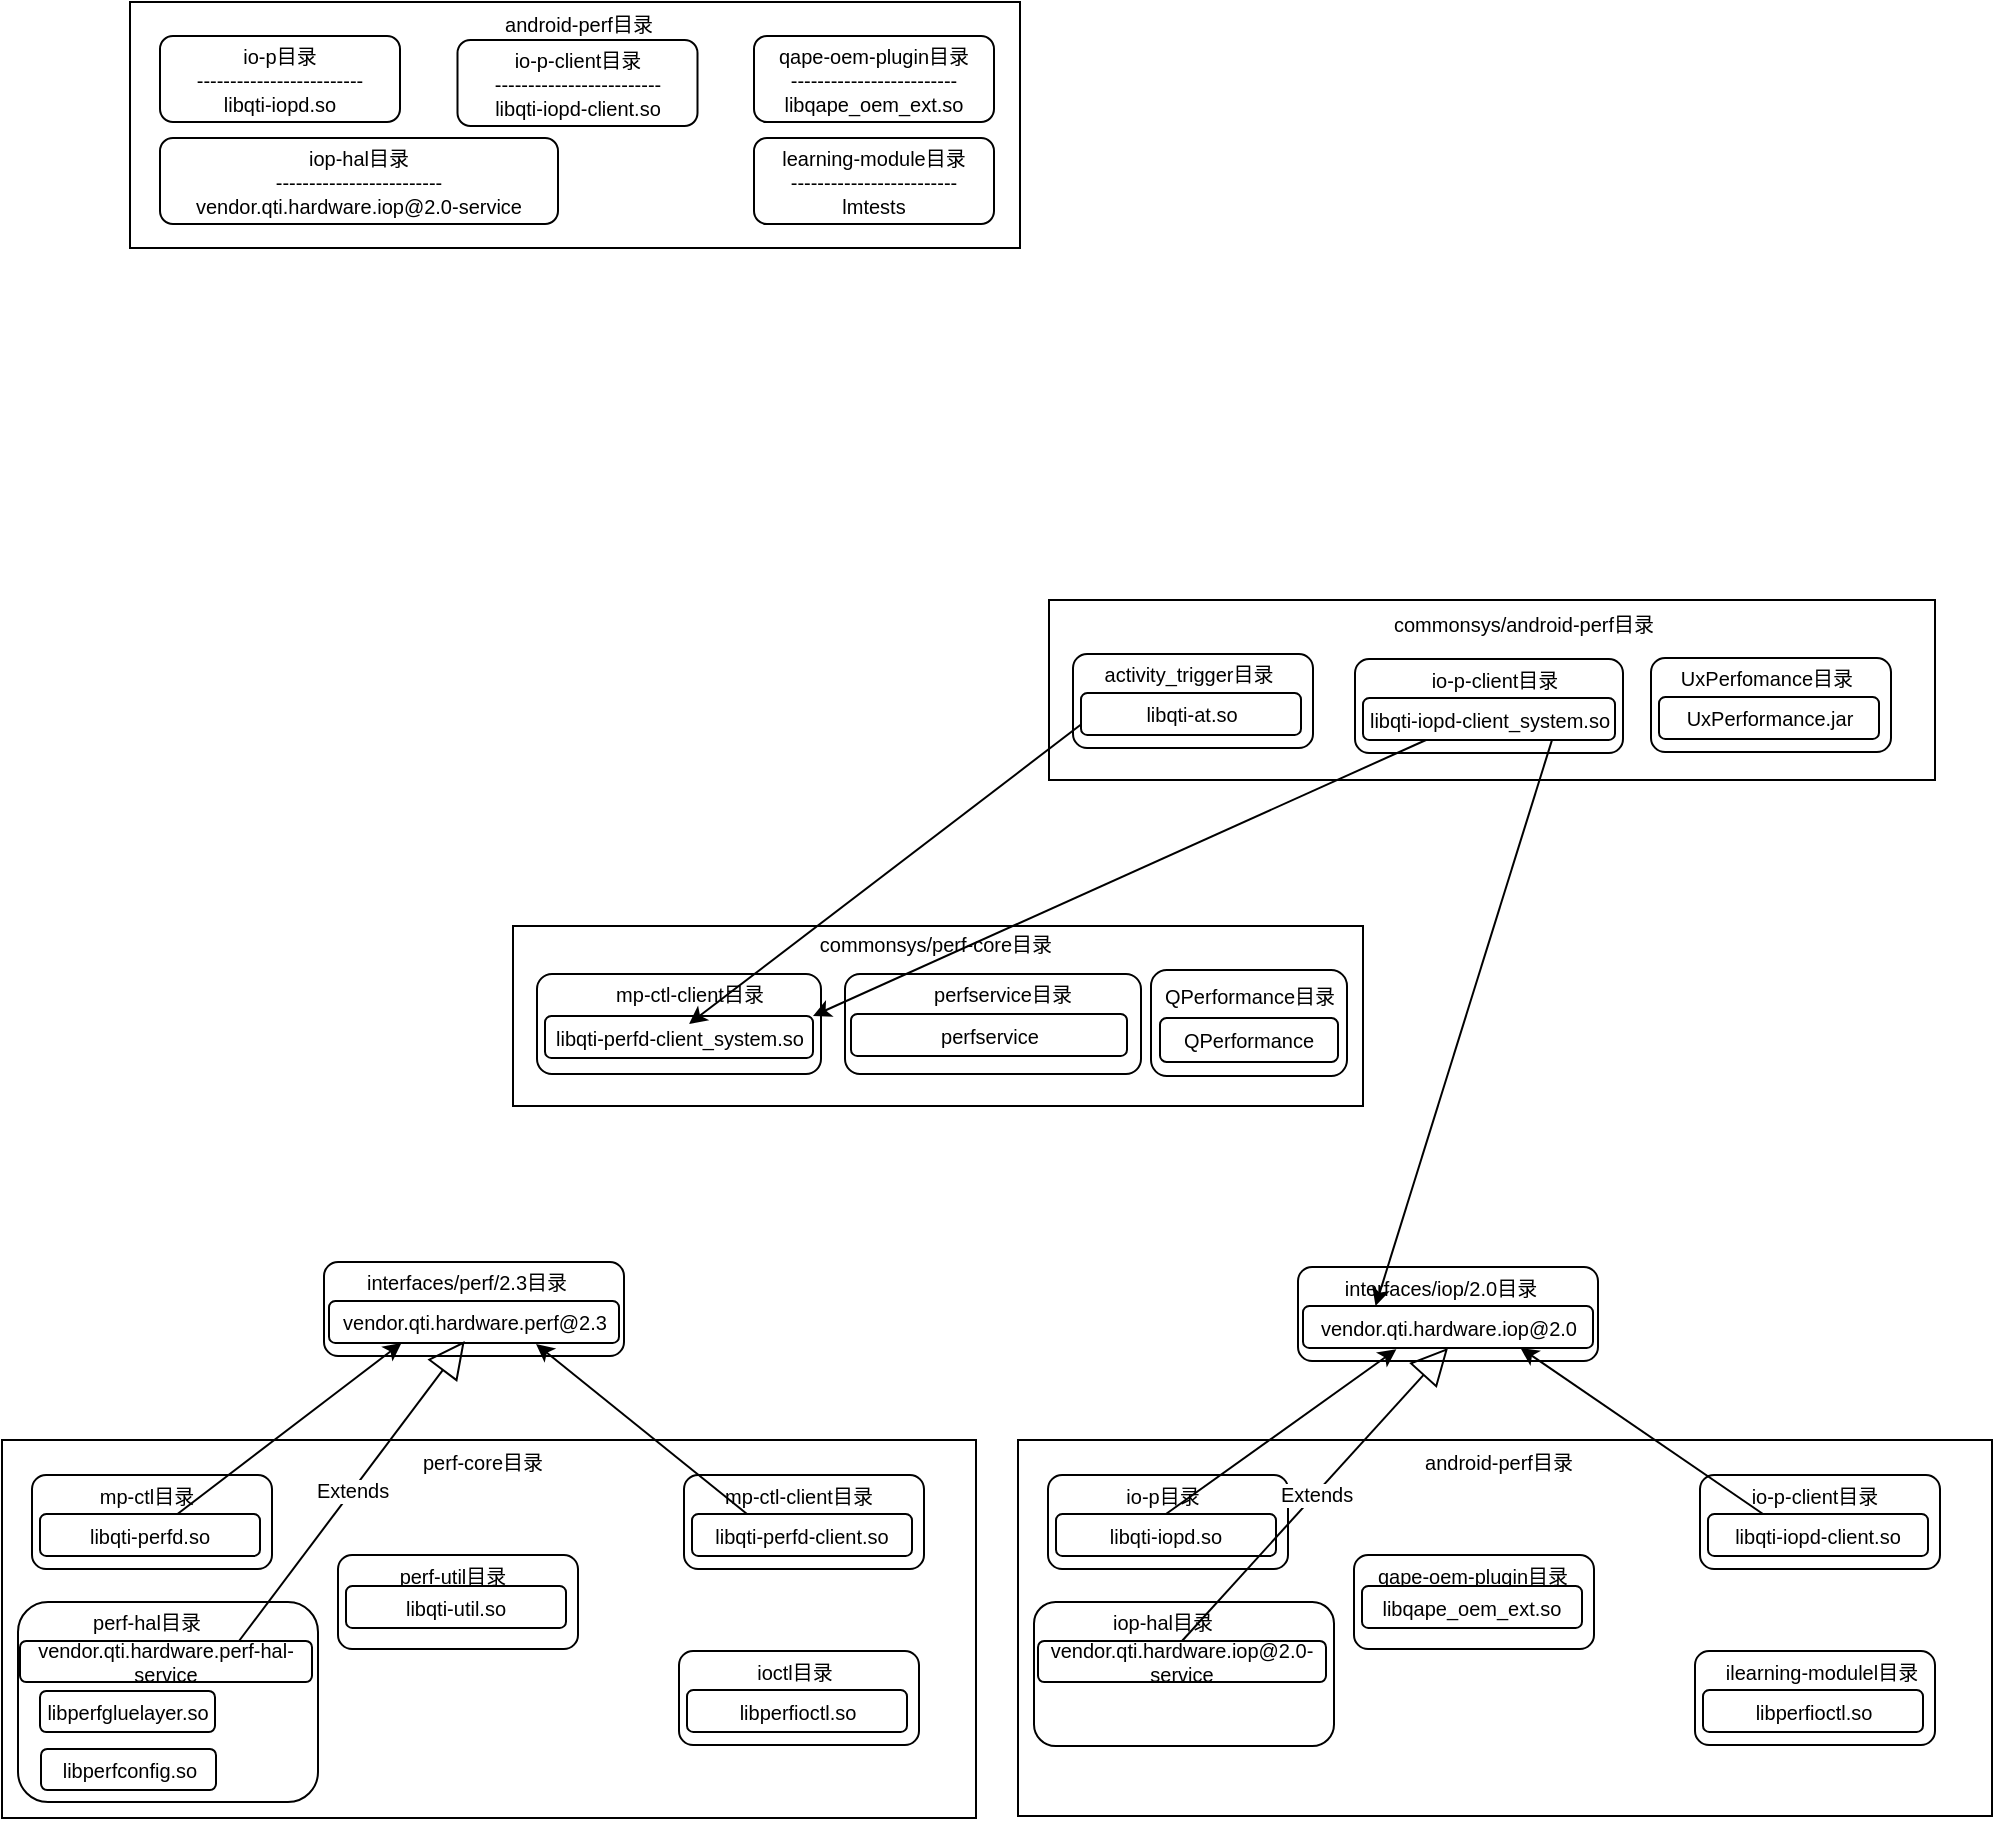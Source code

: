 <mxfile version="20.8.20" type="github">
  <diagram name="第 1 页" id="LOrS9Zu_VuIdK76nyXHI">
    <mxGraphModel dx="1335" dy="1817" grid="0" gridSize="10" guides="1" tooltips="1" connect="1" arrows="1" fold="1" page="1" pageScale="1" pageWidth="827" pageHeight="1169" math="0" shadow="0">
      <root>
        <mxCell id="0" />
        <mxCell id="1" parent="0" />
        <mxCell id="BJxtmZE1OANIkkmbHClj-29" value="" style="rounded=0;whiteSpace=wrap;html=1;fontSize=10;" vertex="1" parent="1">
          <mxGeometry x="317.5" y="283" width="425" height="90" as="geometry" />
        </mxCell>
        <mxCell id="BJxtmZE1OANIkkmbHClj-27" value="" style="rounded=0;whiteSpace=wrap;html=1;fontSize=10;" vertex="1" parent="1">
          <mxGeometry x="585.5" y="120" width="443" height="90" as="geometry" />
        </mxCell>
        <mxCell id="BJxtmZE1OANIkkmbHClj-19" value="" style="rounded=0;whiteSpace=wrap;html=1;fontSize=10;" vertex="1" parent="1">
          <mxGeometry x="126" y="-179" width="445" height="123" as="geometry" />
        </mxCell>
        <mxCell id="BJxtmZE1OANIkkmbHClj-12" value="" style="rounded=0;whiteSpace=wrap;html=1;fontSize=10;" vertex="1" parent="1">
          <mxGeometry x="62" y="540" width="487" height="189" as="geometry" />
        </mxCell>
        <mxCell id="BJxtmZE1OANIkkmbHClj-13" value="perf-core目录" style="text;html=1;strokeColor=none;fillColor=none;align=center;verticalAlign=middle;whiteSpace=wrap;rounded=0;fontSize=10;" vertex="1" parent="1">
          <mxGeometry x="264" y="536" width="77" height="30" as="geometry" />
        </mxCell>
        <mxCell id="BJxtmZE1OANIkkmbHClj-14" value="&lt;div style=&quot;font-size: 10px;&quot;&gt;io-p目录&lt;/div&gt;&lt;div style=&quot;font-size: 10px;&quot;&gt;-------------------------&lt;br style=&quot;font-size: 10px;&quot;&gt;&lt;/div&gt;libqti-iopd.so" style="rounded=1;whiteSpace=wrap;html=1;fontSize=10;" vertex="1" parent="1">
          <mxGeometry x="141" y="-162" width="120" height="43" as="geometry" />
        </mxCell>
        <mxCell id="BJxtmZE1OANIkkmbHClj-15" value="&lt;div style=&quot;font-size: 10px;&quot;&gt;io-p-client目录&lt;/div&gt;&lt;div style=&quot;font-size: 10px;&quot;&gt;-------------------------&lt;br style=&quot;font-size: 10px;&quot;&gt;&lt;/div&gt;libqti-iopd-client.so" style="rounded=1;whiteSpace=wrap;html=1;fontSize=10;" vertex="1" parent="1">
          <mxGeometry x="289.75" y="-160" width="120" height="43" as="geometry" />
        </mxCell>
        <mxCell id="BJxtmZE1OANIkkmbHClj-16" value="&lt;div style=&quot;font-size: 10px;&quot;&gt;iop-hal目录&lt;/div&gt;&lt;div style=&quot;font-size: 10px;&quot;&gt;-------------------------&lt;br style=&quot;font-size: 10px;&quot;&gt;&lt;/div&gt;vendor.qti.hardware.iop@2.0-service" style="rounded=1;whiteSpace=wrap;html=1;fontSize=10;" vertex="1" parent="1">
          <mxGeometry x="141" y="-111" width="199" height="43" as="geometry" />
        </mxCell>
        <mxCell id="BJxtmZE1OANIkkmbHClj-17" value="&lt;div style=&quot;font-size: 10px;&quot;&gt;learning-module目录&lt;/div&gt;&lt;div style=&quot;font-size: 10px;&quot;&gt;-------------------------&lt;br style=&quot;font-size: 10px;&quot;&gt;&lt;/div&gt;lmtests" style="rounded=1;whiteSpace=wrap;html=1;fontSize=10;" vertex="1" parent="1">
          <mxGeometry x="438" y="-111" width="120" height="43" as="geometry" />
        </mxCell>
        <mxCell id="BJxtmZE1OANIkkmbHClj-18" value="&lt;div style=&quot;font-size: 10px;&quot;&gt;qape-oem-plugin目录&lt;/div&gt;&lt;div style=&quot;font-size: 10px;&quot;&gt;-------------------------&lt;br style=&quot;font-size: 10px;&quot;&gt;&lt;/div&gt;libqape_oem_ext.so" style="rounded=1;whiteSpace=wrap;html=1;fontSize=10;" vertex="1" parent="1">
          <mxGeometry x="438" y="-162" width="120" height="43" as="geometry" />
        </mxCell>
        <mxCell id="BJxtmZE1OANIkkmbHClj-20" value="android-perf目录" style="text;html=1;strokeColor=none;fillColor=none;align=center;verticalAlign=middle;whiteSpace=wrap;rounded=0;fontSize=10;" vertex="1" parent="1">
          <mxGeometry x="303.5" y="-179" width="92.5" height="21" as="geometry" />
        </mxCell>
        <mxCell id="BJxtmZE1OANIkkmbHClj-23" value="" style="rounded=1;whiteSpace=wrap;html=1;fontSize=10;" vertex="1" parent="1">
          <mxGeometry x="597.5" y="147" width="120" height="47" as="geometry" />
        </mxCell>
        <mxCell id="BJxtmZE1OANIkkmbHClj-28" value="commonsys/android-perf目录" style="text;html=1;strokeColor=none;fillColor=none;align=center;verticalAlign=middle;whiteSpace=wrap;rounded=0;fontSize=10;" vertex="1" parent="1">
          <mxGeometry x="738.5" y="117" width="168" height="30" as="geometry" />
        </mxCell>
        <mxCell id="BJxtmZE1OANIkkmbHClj-30" value="&lt;div style=&quot;font-size: 10px;&quot;&gt;&lt;br style=&quot;font-size: 10px;&quot;&gt;&lt;/div&gt;" style="rounded=1;whiteSpace=wrap;html=1;fontSize=10;" vertex="1" parent="1">
          <mxGeometry x="329.5" y="307" width="142" height="50" as="geometry" />
        </mxCell>
        <mxCell id="BJxtmZE1OANIkkmbHClj-31" value="" style="rounded=1;whiteSpace=wrap;html=1;fontSize=10;" vertex="1" parent="1">
          <mxGeometry x="483.5" y="307" width="148" height="50" as="geometry" />
        </mxCell>
        <mxCell id="BJxtmZE1OANIkkmbHClj-32" value="" style="rounded=1;whiteSpace=wrap;html=1;fontSize=10;" vertex="1" parent="1">
          <mxGeometry x="636.5" y="305" width="98" height="53" as="geometry" />
        </mxCell>
        <mxCell id="BJxtmZE1OANIkkmbHClj-33" value="commonsys/perf-core目录" style="text;html=1;strokeColor=none;fillColor=none;align=center;verticalAlign=middle;whiteSpace=wrap;rounded=0;fontSize=10;" vertex="1" parent="1">
          <mxGeometry x="444.5" y="277" width="168" height="30" as="geometry" />
        </mxCell>
        <mxCell id="BJxtmZE1OANIkkmbHClj-34" value="&lt;div style=&quot;font-size: 10px;&quot;&gt;QPerformance目录&lt;/div&gt;" style="text;html=1;strokeColor=none;fillColor=none;align=center;verticalAlign=middle;whiteSpace=wrap;rounded=0;fontSize=10;" vertex="1" parent="1">
          <mxGeometry x="640.5" y="302" width="90" height="32" as="geometry" />
        </mxCell>
        <mxCell id="BJxtmZE1OANIkkmbHClj-37" value="libqti-perfd-client_system.so" style="rounded=1;whiteSpace=wrap;html=1;fontSize=10;" vertex="1" parent="1">
          <mxGeometry x="333.5" y="328" width="134" height="21" as="geometry" />
        </mxCell>
        <mxCell id="BJxtmZE1OANIkkmbHClj-38" value="mp-ctl-client目录" style="text;html=1;strokeColor=none;fillColor=none;align=center;verticalAlign=middle;whiteSpace=wrap;rounded=0;fontSize=10;" vertex="1" parent="1">
          <mxGeometry x="366.5" y="302" width="78" height="30" as="geometry" />
        </mxCell>
        <mxCell id="BJxtmZE1OANIkkmbHClj-39" value="perfservice目录" style="text;html=1;strokeColor=none;fillColor=none;align=center;verticalAlign=middle;whiteSpace=wrap;rounded=0;fontSize=10;" vertex="1" parent="1">
          <mxGeometry x="524.5" y="302" width="74.5" height="30" as="geometry" />
        </mxCell>
        <mxCell id="BJxtmZE1OANIkkmbHClj-42" value="perfservice" style="rounded=1;whiteSpace=wrap;html=1;fontSize=10;" vertex="1" parent="1">
          <mxGeometry x="486.5" y="327" width="138" height="21" as="geometry" />
        </mxCell>
        <mxCell id="BJxtmZE1OANIkkmbHClj-43" value="QPerformance" style="rounded=1;whiteSpace=wrap;html=1;fontSize=10;" vertex="1" parent="1">
          <mxGeometry x="641" y="329" width="89" height="22" as="geometry" />
        </mxCell>
        <mxCell id="BJxtmZE1OANIkkmbHClj-45" value="&lt;div style=&quot;font-size: 10px;&quot;&gt;activity_trigger目录&lt;/div&gt;" style="text;html=1;strokeColor=none;fillColor=none;align=center;verticalAlign=middle;whiteSpace=wrap;rounded=0;fontSize=10;" vertex="1" parent="1">
          <mxGeometry x="610.5" y="142" width="89" height="30" as="geometry" />
        </mxCell>
        <mxCell id="BJxtmZE1OANIkkmbHClj-47" value="libqti-at.so" style="rounded=1;whiteSpace=wrap;html=1;fontSize=10;" vertex="1" parent="1">
          <mxGeometry x="601.5" y="166.5" width="110" height="21" as="geometry" />
        </mxCell>
        <mxCell id="BJxtmZE1OANIkkmbHClj-49" value="" style="rounded=1;whiteSpace=wrap;html=1;fontSize=10;" vertex="1" parent="1">
          <mxGeometry x="738.5" y="149.5" width="134" height="47" as="geometry" />
        </mxCell>
        <mxCell id="BJxtmZE1OANIkkmbHClj-50" value="&lt;div style=&quot;font-size: 10px;&quot;&gt;&lt;div style=&quot;font-size: 10px;&quot;&gt;io-p-client目录&lt;/div&gt;&lt;/div&gt;" style="text;html=1;strokeColor=none;fillColor=none;align=center;verticalAlign=middle;whiteSpace=wrap;rounded=0;fontSize=10;" vertex="1" parent="1">
          <mxGeometry x="763.5" y="144.5" width="89" height="30" as="geometry" />
        </mxCell>
        <mxCell id="BJxtmZE1OANIkkmbHClj-51" value="libqti-iopd-client_system.so" style="rounded=1;whiteSpace=wrap;html=1;fontSize=10;" vertex="1" parent="1">
          <mxGeometry x="742.5" y="169" width="126" height="21" as="geometry" />
        </mxCell>
        <mxCell id="BJxtmZE1OANIkkmbHClj-52" value="" style="rounded=1;whiteSpace=wrap;html=1;fontSize=10;" vertex="1" parent="1">
          <mxGeometry x="886.5" y="149" width="120" height="47" as="geometry" />
        </mxCell>
        <mxCell id="BJxtmZE1OANIkkmbHClj-53" value="&lt;div style=&quot;font-size: 10px;&quot;&gt;&lt;div style=&quot;font-size: 10px;&quot;&gt;UxPerfomance目录&lt;/div&gt;&lt;/div&gt;" style="text;html=1;strokeColor=none;fillColor=none;align=center;verticalAlign=middle;whiteSpace=wrap;rounded=0;fontSize=10;" vertex="1" parent="1">
          <mxGeometry x="899.5" y="144" width="89" height="30" as="geometry" />
        </mxCell>
        <mxCell id="BJxtmZE1OANIkkmbHClj-54" value="UxPerformance.jar" style="rounded=1;whiteSpace=wrap;html=1;fontSize=10;" vertex="1" parent="1">
          <mxGeometry x="890.5" y="168.5" width="110" height="21" as="geometry" />
        </mxCell>
        <mxCell id="BJxtmZE1OANIkkmbHClj-55" value="" style="rounded=1;whiteSpace=wrap;html=1;fontSize=10;" vertex="1" parent="1">
          <mxGeometry x="77" y="557.5" width="120" height="47" as="geometry" />
        </mxCell>
        <mxCell id="BJxtmZE1OANIkkmbHClj-56" value="&lt;div style=&quot;font-size: 10px;&quot;&gt;&lt;div style=&quot;font-size: 10px;&quot;&gt;mp-ctl目录&lt;/div&gt;&lt;/div&gt;" style="text;html=1;strokeColor=none;fillColor=none;align=center;verticalAlign=middle;whiteSpace=wrap;rounded=0;fontSize=10;" vertex="1" parent="1">
          <mxGeometry x="90" y="552.5" width="89" height="30" as="geometry" />
        </mxCell>
        <mxCell id="BJxtmZE1OANIkkmbHClj-57" value="&lt;div style=&quot;font-size: 10px;&quot;&gt;libqti-perfd.so&lt;/div&gt;" style="rounded=1;whiteSpace=wrap;html=1;fontSize=10;" vertex="1" parent="1">
          <mxGeometry x="81" y="577" width="110" height="21" as="geometry" />
        </mxCell>
        <mxCell id="BJxtmZE1OANIkkmbHClj-58" value="" style="rounded=1;whiteSpace=wrap;html=1;fontSize=10;" vertex="1" parent="1">
          <mxGeometry x="400.5" y="645.5" width="120" height="47" as="geometry" />
        </mxCell>
        <mxCell id="BJxtmZE1OANIkkmbHClj-59" value="&lt;div style=&quot;font-size: 10px;&quot;&gt;&lt;div style=&quot;font-size: 10px;&quot;&gt;ioctl目录&lt;/div&gt;&lt;/div&gt;" style="text;html=1;strokeColor=none;fillColor=none;align=center;verticalAlign=middle;whiteSpace=wrap;rounded=0;fontSize=10;" vertex="1" parent="1">
          <mxGeometry x="413.5" y="640.5" width="89" height="30" as="geometry" />
        </mxCell>
        <mxCell id="BJxtmZE1OANIkkmbHClj-60" value="libperfioctl.so" style="rounded=1;whiteSpace=wrap;html=1;fontSize=10;" vertex="1" parent="1">
          <mxGeometry x="404.5" y="665" width="110" height="21" as="geometry" />
        </mxCell>
        <mxCell id="BJxtmZE1OANIkkmbHClj-61" value="" style="rounded=1;whiteSpace=wrap;html=1;fontSize=10;" vertex="1" parent="1">
          <mxGeometry x="70" y="621" width="150" height="100" as="geometry" />
        </mxCell>
        <mxCell id="BJxtmZE1OANIkkmbHClj-62" value="&lt;div style=&quot;font-size: 10px;&quot;&gt;perf-hal目录&lt;/div&gt;" style="text;html=1;strokeColor=none;fillColor=none;align=center;verticalAlign=middle;whiteSpace=wrap;rounded=0;fontSize=10;" vertex="1" parent="1">
          <mxGeometry x="90" y="616" width="89" height="30" as="geometry" />
        </mxCell>
        <mxCell id="BJxtmZE1OANIkkmbHClj-63" value="&lt;div style=&quot;font-size: 10px;&quot;&gt;libperfgluelayer.so&lt;/div&gt;" style="rounded=1;whiteSpace=wrap;html=1;fontSize=10;" vertex="1" parent="1">
          <mxGeometry x="81" y="665.5" width="87.5" height="20.5" as="geometry" />
        </mxCell>
        <mxCell id="BJxtmZE1OANIkkmbHClj-64" value="" style="rounded=1;whiteSpace=wrap;html=1;fontSize=10;" vertex="1" parent="1">
          <mxGeometry x="230" y="597.5" width="120" height="47" as="geometry" />
        </mxCell>
        <mxCell id="BJxtmZE1OANIkkmbHClj-65" value="&lt;div style=&quot;font-size: 10px;&quot;&gt;perf-util目录&lt;/div&gt;" style="text;html=1;strokeColor=none;fillColor=none;align=center;verticalAlign=middle;whiteSpace=wrap;rounded=0;fontSize=10;" vertex="1" parent="1">
          <mxGeometry x="243" y="592.5" width="89" height="30" as="geometry" />
        </mxCell>
        <mxCell id="BJxtmZE1OANIkkmbHClj-66" value="libqti-util.so" style="rounded=1;whiteSpace=wrap;html=1;fontSize=10;" vertex="1" parent="1">
          <mxGeometry x="234" y="613" width="110" height="21" as="geometry" />
        </mxCell>
        <mxCell id="BJxtmZE1OANIkkmbHClj-67" value="" style="rounded=1;whiteSpace=wrap;html=1;fontSize=10;" vertex="1" parent="1">
          <mxGeometry x="403" y="557.5" width="120" height="47" as="geometry" />
        </mxCell>
        <mxCell id="BJxtmZE1OANIkkmbHClj-68" value="&lt;div style=&quot;font-size: 10px;&quot;&gt;mp-ctl-client目录&lt;/div&gt;" style="text;html=1;strokeColor=none;fillColor=none;align=center;verticalAlign=middle;whiteSpace=wrap;rounded=0;fontSize=10;" vertex="1" parent="1">
          <mxGeometry x="416" y="552.5" width="89" height="30" as="geometry" />
        </mxCell>
        <mxCell id="BJxtmZE1OANIkkmbHClj-69" value="&lt;div style=&quot;font-size: 10px;&quot;&gt;libqti-perfd-client.so&lt;/div&gt;" style="rounded=1;whiteSpace=wrap;html=1;fontSize=10;" vertex="1" parent="1">
          <mxGeometry x="407" y="577" width="110" height="21" as="geometry" />
        </mxCell>
        <mxCell id="BJxtmZE1OANIkkmbHClj-70" value="libperfconfig.so" style="rounded=1;whiteSpace=wrap;html=1;fontSize=10;" vertex="1" parent="1">
          <mxGeometry x="81.5" y="694.5" width="87.5" height="20.5" as="geometry" />
        </mxCell>
        <mxCell id="BJxtmZE1OANIkkmbHClj-71" value="" style="rounded=1;whiteSpace=wrap;html=1;fontSize=10;" vertex="1" parent="1">
          <mxGeometry x="223" y="451" width="150" height="47" as="geometry" />
        </mxCell>
        <mxCell id="BJxtmZE1OANIkkmbHClj-72" value="&lt;div style=&quot;font-size: 10px;&quot;&gt;interfaces/perf/2.3目录&lt;/div&gt;" style="text;html=1;strokeColor=none;fillColor=none;align=center;verticalAlign=middle;whiteSpace=wrap;rounded=0;fontSize=10;" vertex="1" parent="1">
          <mxGeometry x="236" y="446" width="117" height="30" as="geometry" />
        </mxCell>
        <mxCell id="BJxtmZE1OANIkkmbHClj-73" value="vendor.qti.hardware.perf@2.3" style="rounded=1;whiteSpace=wrap;html=1;fontSize=10;" vertex="1" parent="1">
          <mxGeometry x="225.5" y="470.5" width="145" height="21" as="geometry" />
        </mxCell>
        <mxCell id="BJxtmZE1OANIkkmbHClj-74" value="" style="endArrow=classic;html=1;rounded=0;fontSize=10;entryX=0.25;entryY=1;entryDx=0;entryDy=0;" edge="1" parent="1" source="BJxtmZE1OANIkkmbHClj-57" target="BJxtmZE1OANIkkmbHClj-73">
          <mxGeometry width="50" height="50" relative="1" as="geometry">
            <mxPoint x="102" y="500" as="sourcePoint" />
            <mxPoint x="152" y="450" as="targetPoint" />
          </mxGeometry>
        </mxCell>
        <mxCell id="BJxtmZE1OANIkkmbHClj-77" value="" style="endArrow=classic;html=1;rounded=0;fontSize=10;exitX=0.25;exitY=0;exitDx=0;exitDy=0;entryX=0.714;entryY=1.024;entryDx=0;entryDy=0;entryPerimeter=0;" edge="1" parent="1" source="BJxtmZE1OANIkkmbHClj-69" target="BJxtmZE1OANIkkmbHClj-73">
          <mxGeometry width="50" height="50" relative="1" as="geometry">
            <mxPoint x="593" y="509" as="sourcePoint" />
            <mxPoint x="643" y="459" as="targetPoint" />
          </mxGeometry>
        </mxCell>
        <mxCell id="BJxtmZE1OANIkkmbHClj-78" value="" style="rounded=0;whiteSpace=wrap;html=1;fontSize=10;" vertex="1" parent="1">
          <mxGeometry x="570" y="540" width="487" height="188" as="geometry" />
        </mxCell>
        <mxCell id="BJxtmZE1OANIkkmbHClj-79" value="android-perf目录" style="text;html=1;strokeColor=none;fillColor=none;align=center;verticalAlign=middle;whiteSpace=wrap;rounded=0;fontSize=10;" vertex="1" parent="1">
          <mxGeometry x="772" y="536" width="77" height="30" as="geometry" />
        </mxCell>
        <mxCell id="BJxtmZE1OANIkkmbHClj-80" value="" style="rounded=1;whiteSpace=wrap;html=1;fontSize=10;" vertex="1" parent="1">
          <mxGeometry x="585" y="557.5" width="120" height="47" as="geometry" />
        </mxCell>
        <mxCell id="BJxtmZE1OANIkkmbHClj-81" value="&lt;div style=&quot;font-size: 10px;&quot;&gt;&lt;div style=&quot;font-size: 10px;&quot;&gt;io-p目录&lt;/div&gt;&lt;/div&gt;" style="text;html=1;strokeColor=none;fillColor=none;align=center;verticalAlign=middle;whiteSpace=wrap;rounded=0;fontSize=10;" vertex="1" parent="1">
          <mxGeometry x="598" y="552.5" width="89" height="30" as="geometry" />
        </mxCell>
        <mxCell id="BJxtmZE1OANIkkmbHClj-82" value="libqti-iopd.so" style="rounded=1;whiteSpace=wrap;html=1;fontSize=10;" vertex="1" parent="1">
          <mxGeometry x="589" y="577" width="110" height="21" as="geometry" />
        </mxCell>
        <mxCell id="BJxtmZE1OANIkkmbHClj-83" value="" style="rounded=1;whiteSpace=wrap;html=1;fontSize=10;" vertex="1" parent="1">
          <mxGeometry x="908.5" y="645.5" width="120" height="47" as="geometry" />
        </mxCell>
        <mxCell id="BJxtmZE1OANIkkmbHClj-84" value="&lt;div style=&quot;font-size: 10px;&quot;&gt;&lt;div style=&quot;font-size: 10px;&quot;&gt;ilearning-modulel目录&lt;/div&gt;&lt;/div&gt;" style="text;html=1;strokeColor=none;fillColor=none;align=center;verticalAlign=middle;whiteSpace=wrap;rounded=0;fontSize=10;" vertex="1" parent="1">
          <mxGeometry x="921.5" y="640.5" width="99.5" height="30" as="geometry" />
        </mxCell>
        <mxCell id="BJxtmZE1OANIkkmbHClj-85" value="libperfioctl.so" style="rounded=1;whiteSpace=wrap;html=1;fontSize=10;" vertex="1" parent="1">
          <mxGeometry x="912.5" y="665" width="110" height="21" as="geometry" />
        </mxCell>
        <mxCell id="BJxtmZE1OANIkkmbHClj-86" value="" style="rounded=1;whiteSpace=wrap;html=1;fontSize=10;" vertex="1" parent="1">
          <mxGeometry x="578" y="621" width="150" height="72" as="geometry" />
        </mxCell>
        <mxCell id="BJxtmZE1OANIkkmbHClj-87" value="&lt;div style=&quot;font-size: 10px;&quot;&gt;iop-hal目录&lt;/div&gt;" style="text;html=1;strokeColor=none;fillColor=none;align=center;verticalAlign=middle;whiteSpace=wrap;rounded=0;fontSize=10;" vertex="1" parent="1">
          <mxGeometry x="598" y="616" width="89" height="30" as="geometry" />
        </mxCell>
        <mxCell id="BJxtmZE1OANIkkmbHClj-88" value="vendor.qti.hardware.iop@2.0-service" style="rounded=1;whiteSpace=wrap;html=1;fontSize=10;" vertex="1" parent="1">
          <mxGeometry x="580" y="640.5" width="144" height="20.5" as="geometry" />
        </mxCell>
        <mxCell id="BJxtmZE1OANIkkmbHClj-89" value="" style="rounded=1;whiteSpace=wrap;html=1;fontSize=10;" vertex="1" parent="1">
          <mxGeometry x="738" y="597.5" width="120" height="47" as="geometry" />
        </mxCell>
        <mxCell id="BJxtmZE1OANIkkmbHClj-90" value="&lt;div style=&quot;font-size: 10px;&quot;&gt;qape-oem-plugin目录&lt;/div&gt;" style="text;html=1;strokeColor=none;fillColor=none;align=center;verticalAlign=middle;whiteSpace=wrap;rounded=0;fontSize=10;" vertex="1" parent="1">
          <mxGeometry x="746" y="592.5" width="103" height="30" as="geometry" />
        </mxCell>
        <mxCell id="BJxtmZE1OANIkkmbHClj-91" value="libqape_oem_ext.so" style="rounded=1;whiteSpace=wrap;html=1;fontSize=10;" vertex="1" parent="1">
          <mxGeometry x="742" y="613" width="110" height="21" as="geometry" />
        </mxCell>
        <mxCell id="BJxtmZE1OANIkkmbHClj-92" value="" style="rounded=1;whiteSpace=wrap;html=1;fontSize=10;" vertex="1" parent="1">
          <mxGeometry x="911" y="557.5" width="120" height="47" as="geometry" />
        </mxCell>
        <mxCell id="BJxtmZE1OANIkkmbHClj-93" value="&lt;div style=&quot;font-size: 10px;&quot;&gt;io-p-client目录&lt;/div&gt;" style="text;html=1;strokeColor=none;fillColor=none;align=center;verticalAlign=middle;whiteSpace=wrap;rounded=0;fontSize=10;" vertex="1" parent="1">
          <mxGeometry x="924" y="552.5" width="89" height="30" as="geometry" />
        </mxCell>
        <mxCell id="BJxtmZE1OANIkkmbHClj-94" value="libqti-iopd-client.so" style="rounded=1;whiteSpace=wrap;html=1;fontSize=10;" vertex="1" parent="1">
          <mxGeometry x="915" y="577" width="110" height="21" as="geometry" />
        </mxCell>
        <mxCell id="BJxtmZE1OANIkkmbHClj-96" value="" style="rounded=1;whiteSpace=wrap;html=1;fontSize=10;" vertex="1" parent="1">
          <mxGeometry x="710" y="453.5" width="150" height="47" as="geometry" />
        </mxCell>
        <mxCell id="BJxtmZE1OANIkkmbHClj-97" value="&lt;div style=&quot;font-size: 10px;&quot;&gt;interfaces/iop/2.0目录&lt;/div&gt;" style="text;html=1;strokeColor=none;fillColor=none;align=center;verticalAlign=middle;whiteSpace=wrap;rounded=0;fontSize=10;" vertex="1" parent="1">
          <mxGeometry x="723" y="448.5" width="117" height="30" as="geometry" />
        </mxCell>
        <mxCell id="BJxtmZE1OANIkkmbHClj-98" value="vendor.qti.hardware.iop@2.0" style="rounded=1;whiteSpace=wrap;html=1;fontSize=10;" vertex="1" parent="1">
          <mxGeometry x="712.5" y="473" width="145" height="21" as="geometry" />
        </mxCell>
        <mxCell id="BJxtmZE1OANIkkmbHClj-99" value="" style="endArrow=classic;html=1;rounded=0;fontSize=10;exitX=0.5;exitY=0;exitDx=0;exitDy=0;entryX=0.322;entryY=1.032;entryDx=0;entryDy=0;entryPerimeter=0;" edge="1" parent="1" source="BJxtmZE1OANIkkmbHClj-82" target="BJxtmZE1OANIkkmbHClj-98">
          <mxGeometry width="50" height="50" relative="1" as="geometry">
            <mxPoint x="604" y="491" as="sourcePoint" />
            <mxPoint x="654" y="441" as="targetPoint" />
          </mxGeometry>
        </mxCell>
        <mxCell id="BJxtmZE1OANIkkmbHClj-100" value="" style="endArrow=classic;html=1;rounded=0;fontSize=10;exitX=0.25;exitY=0;exitDx=0;exitDy=0;entryX=0.75;entryY=1;entryDx=0;entryDy=0;" edge="1" parent="1" source="BJxtmZE1OANIkkmbHClj-94" target="BJxtmZE1OANIkkmbHClj-98">
          <mxGeometry width="50" height="50" relative="1" as="geometry">
            <mxPoint x="1011" y="495" as="sourcePoint" />
            <mxPoint x="1061" y="445" as="targetPoint" />
          </mxGeometry>
        </mxCell>
        <mxCell id="BJxtmZE1OANIkkmbHClj-102" value="vendor.qti.hardware.perf-hal-service" style="rounded=1;whiteSpace=wrap;html=1;fontSize=10;" vertex="1" parent="1">
          <mxGeometry x="71" y="640.5" width="146" height="20.5" as="geometry" />
        </mxCell>
        <mxCell id="BJxtmZE1OANIkkmbHClj-103" value="Extends" style="endArrow=block;endSize=16;endFill=0;html=1;rounded=0;fontSize=10;exitX=0.5;exitY=0;exitDx=0;exitDy=0;entryX=0.5;entryY=1;entryDx=0;entryDy=0;" edge="1" parent="1" source="BJxtmZE1OANIkkmbHClj-88" target="BJxtmZE1OANIkkmbHClj-98">
          <mxGeometry width="160" relative="1" as="geometry">
            <mxPoint x="613" y="773" as="sourcePoint" />
            <mxPoint x="773" y="773" as="targetPoint" />
          </mxGeometry>
        </mxCell>
        <mxCell id="BJxtmZE1OANIkkmbHClj-104" value="Extends" style="endArrow=block;endSize=16;endFill=0;html=1;rounded=0;fontSize=10;exitX=0.75;exitY=0;exitDx=0;exitDy=0;entryX=0.468;entryY=0.952;entryDx=0;entryDy=0;entryPerimeter=0;" edge="1" parent="1" source="BJxtmZE1OANIkkmbHClj-102" target="BJxtmZE1OANIkkmbHClj-73">
          <mxGeometry width="160" relative="1" as="geometry">
            <mxPoint x="204" y="796" as="sourcePoint" />
            <mxPoint x="364" y="796" as="targetPoint" />
          </mxGeometry>
        </mxCell>
        <mxCell id="BJxtmZE1OANIkkmbHClj-106" value="" style="endArrow=classic;html=1;rounded=0;fontSize=10;exitX=0;exitY=0.75;exitDx=0;exitDy=0;entryX=0.5;entryY=1;entryDx=0;entryDy=0;" edge="1" parent="1" source="BJxtmZE1OANIkkmbHClj-47" target="BJxtmZE1OANIkkmbHClj-38">
          <mxGeometry width="50" height="50" relative="1" as="geometry">
            <mxPoint x="434" y="176" as="sourcePoint" />
            <mxPoint x="484" y="126" as="targetPoint" />
          </mxGeometry>
        </mxCell>
        <mxCell id="BJxtmZE1OANIkkmbHClj-107" value="" style="endArrow=classic;html=1;rounded=0;fontSize=10;exitX=0.25;exitY=1;exitDx=0;exitDy=0;entryX=1;entryY=0;entryDx=0;entryDy=0;" edge="1" parent="1" source="BJxtmZE1OANIkkmbHClj-51" target="BJxtmZE1OANIkkmbHClj-37">
          <mxGeometry width="50" height="50" relative="1" as="geometry">
            <mxPoint x="905" y="277" as="sourcePoint" />
            <mxPoint x="955" y="227" as="targetPoint" />
          </mxGeometry>
        </mxCell>
        <mxCell id="BJxtmZE1OANIkkmbHClj-108" value="" style="endArrow=classic;html=1;rounded=0;fontSize=10;exitX=0.75;exitY=1;exitDx=0;exitDy=0;entryX=0.25;entryY=0;entryDx=0;entryDy=0;" edge="1" parent="1" source="BJxtmZE1OANIkkmbHClj-51" target="BJxtmZE1OANIkkmbHClj-98">
          <mxGeometry width="50" height="50" relative="1" as="geometry">
            <mxPoint x="875" y="321" as="sourcePoint" />
            <mxPoint x="925" y="271" as="targetPoint" />
          </mxGeometry>
        </mxCell>
      </root>
    </mxGraphModel>
  </diagram>
</mxfile>
